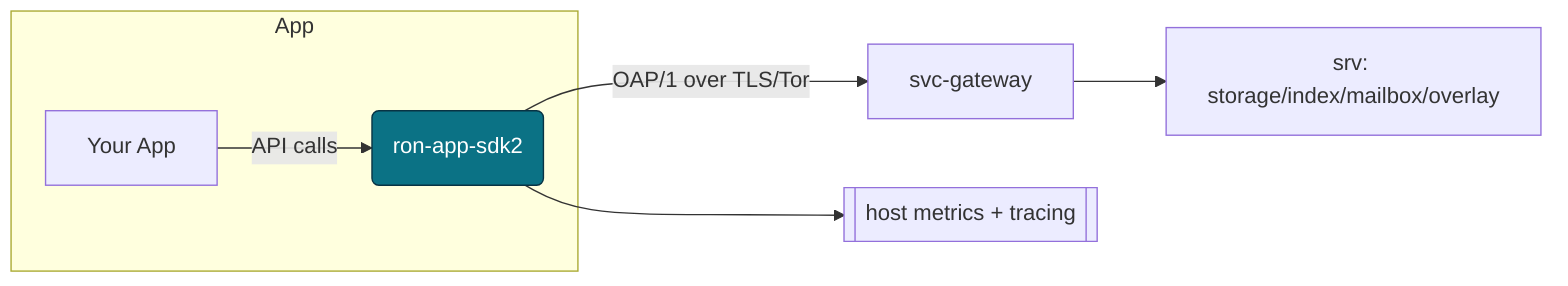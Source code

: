 flowchart LR
  subgraph App
    A[Your App] -->|API calls| B(ron-app-sdk2)
  end
  B -->|OAP/1 over TLS/Tor| C[svc-gateway]
  C --> D[srv: storage/index/mailbox/overlay]
  B --> E[[host metrics + tracing]]
  style B fill:#0b7285,stroke:#083344,color:#fff
